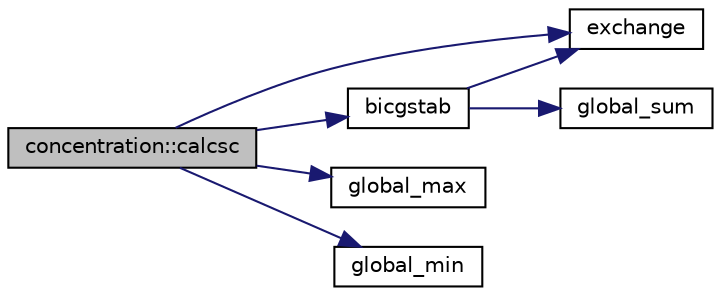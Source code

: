 digraph "concentration::calcsc"
{
 // LATEX_PDF_SIZE
  edge [fontname="Helvetica",fontsize="10",labelfontname="Helvetica",labelfontsize="10"];
  node [fontname="Helvetica",fontsize="10",shape=record];
  rankdir="LR";
  Node1 [label="concentration::calcsc",height=0.2,width=0.4,color="black", fillcolor="grey75", style="filled", fontcolor="black",tooltip=" "];
  Node1 -> Node2 [color="midnightblue",fontsize="10",style="solid",fontname="Helvetica"];
  Node2 [label="bicgstab",height=0.2,width=0.4,color="black", fillcolor="white", style="filled",URL="$bicgstab_8f90.html#aced1c5bc8683ea5e84054decb03ceaf4",tooltip=" "];
  Node2 -> Node3 [color="midnightblue",fontsize="10",style="solid",fontname="Helvetica"];
  Node3 [label="exchange",height=0.2,width=0.4,color="black", fillcolor="white", style="filled",URL="$exchange_8f90.html#a5fc820a1936a17b779afe691729f2e84",tooltip=" "];
  Node2 -> Node4 [color="midnightblue",fontsize="10",style="solid",fontname="Helvetica"];
  Node4 [label="global_sum",height=0.2,width=0.4,color="black", fillcolor="white", style="filled",URL="$global__sum__mpi_8f90.html#a58e0607c82def5e112fdf461f29d2d9f",tooltip=" "];
  Node1 -> Node3 [color="midnightblue",fontsize="10",style="solid",fontname="Helvetica"];
  Node1 -> Node5 [color="midnightblue",fontsize="10",style="solid",fontname="Helvetica"];
  Node5 [label="global_max",height=0.2,width=0.4,color="black", fillcolor="white", style="filled",URL="$global__max__mpi_8f90.html#a3969dba31b39f0efc28bf16a22bb0f63",tooltip=" "];
  Node1 -> Node6 [color="midnightblue",fontsize="10",style="solid",fontname="Helvetica"];
  Node6 [label="global_min",height=0.2,width=0.4,color="black", fillcolor="white", style="filled",URL="$global__min__mpi_8f90.html#a8d3f5ccc1e5e38338c50893c1b241b98",tooltip=" "];
}

